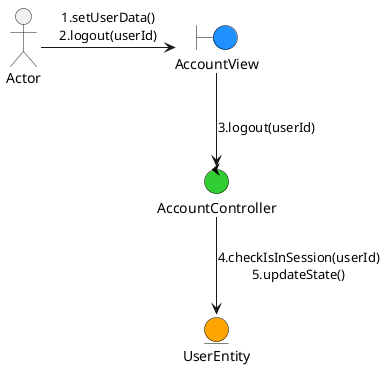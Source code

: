 @startuml UserLogout

skinparam boundary {
  backgroundColor DodgerBlue
  borderColor black
}

skinparam control {
  backgroundColor LimeGreen
  borderColor black
}

skinparam entity {
  backgroundColor Orange
  borderColor black
}

actor Actor
boundary AccountView
control AccountController
entity UserEntity

Actor -right-> (AccountView) : 1.setUserData()\n2.logout(userId)
(AccountView) --> (AccountController) : 3.logout(userId)
(AccountController) --> (UserEntity) : 4.checkIsInSession(userId)\n5.updateState()

@enduml